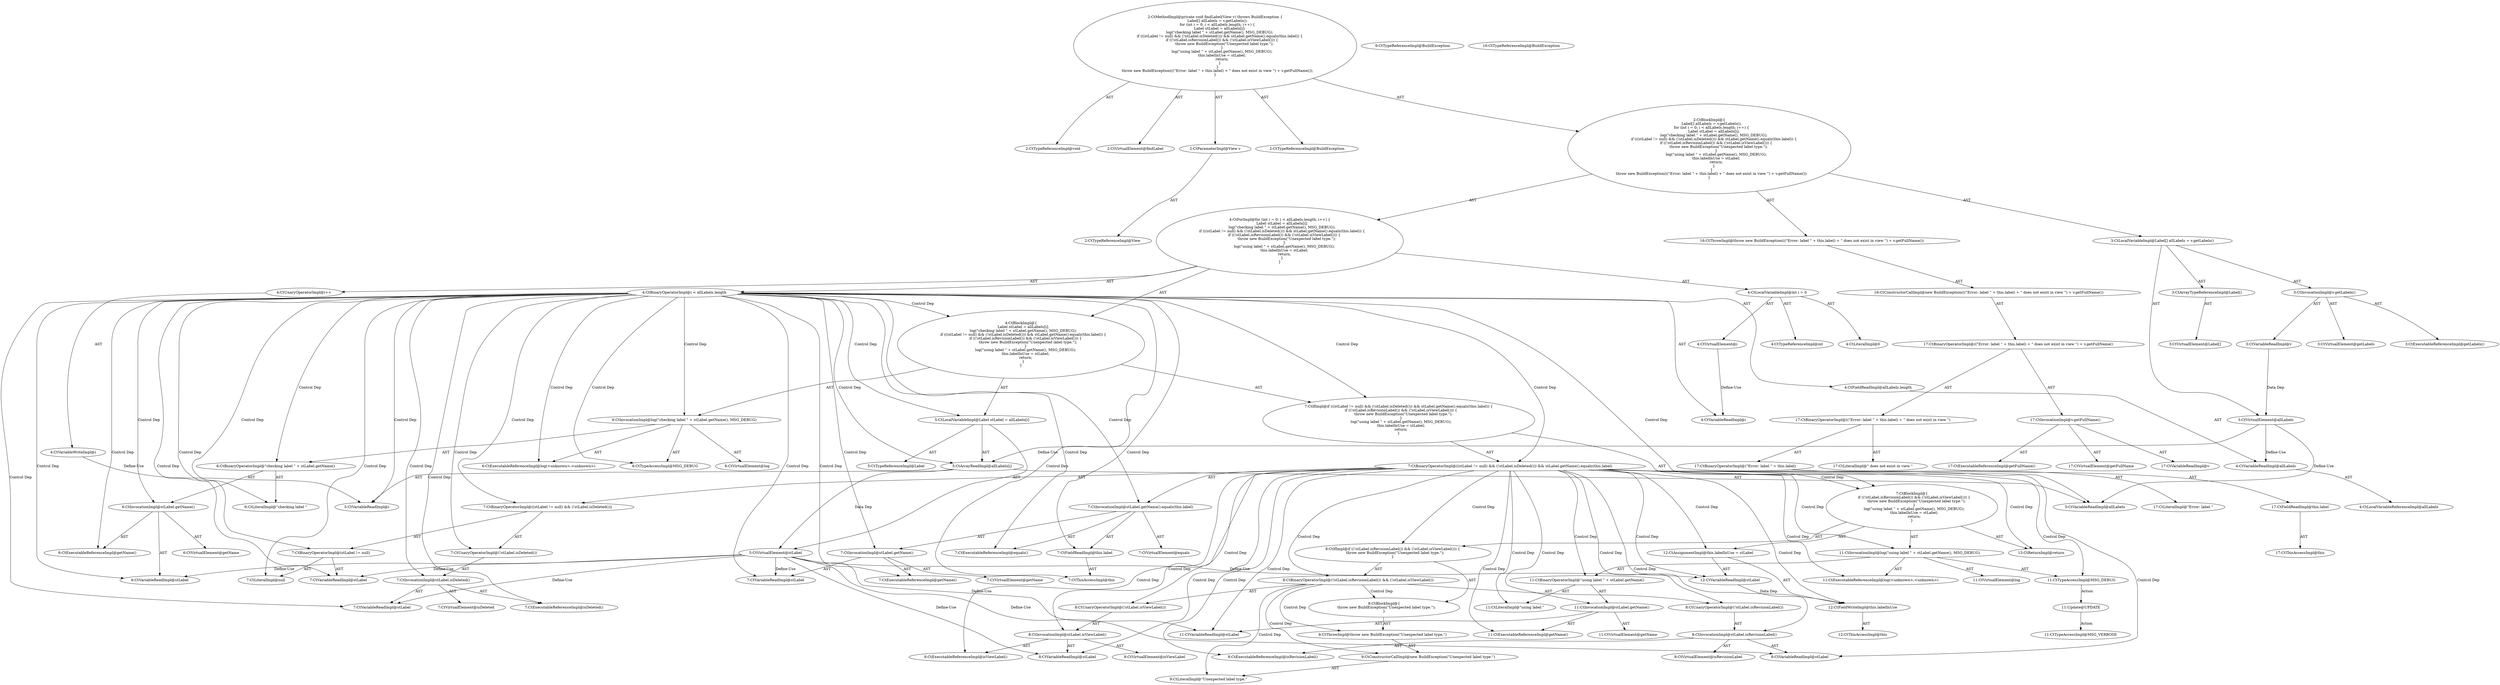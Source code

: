 digraph "findLabel#?,View" {
0 [label="2:CtTypeReferenceImpl@void" shape=ellipse]
1 [label="2:CtVirtualElement@findLabel" shape=ellipse]
2 [label="2:CtParameterImpl@View v" shape=ellipse]
3 [label="2:CtTypeReferenceImpl@View" shape=ellipse]
4 [label="2:CtTypeReferenceImpl@BuildException" shape=ellipse]
5 [label="3:CtVirtualElement@Label[]" shape=ellipse]
6 [label="3:CtArrayTypeReferenceImpl@Label[]" shape=ellipse]
7 [label="3:CtExecutableReferenceImpl@getLabels()" shape=ellipse]
8 [label="3:CtVirtualElement@getLabels" shape=ellipse]
9 [label="3:CtVariableReadImpl@v" shape=ellipse]
10 [label="3:CtInvocationImpl@v.getLabels()" shape=ellipse]
11 [label="3:CtVirtualElement@allLabels" shape=ellipse]
12 [label="3:CtLocalVariableImpl@Label[] allLabels = v.getLabels()" shape=ellipse]
13 [label="4:CtTypeReferenceImpl@int" shape=ellipse]
14 [label="4:CtLiteralImpl@0" shape=ellipse]
15 [label="4:CtVirtualElement@i" shape=ellipse]
16 [label="4:CtLocalVariableImpl@int i = 0" shape=ellipse]
17 [label="4:CtVariableReadImpl@i" shape=ellipse]
18 [label="4:CtVariableReadImpl@allLabels" shape=ellipse]
19 [label="4:CtLocalVariableReferenceImpl@allLabels" shape=ellipse]
20 [label="4:CtFieldReadImpl@allLabels.length" shape=ellipse]
21 [label="4:CtBinaryOperatorImpl@i < allLabels.length" shape=ellipse]
22 [label="4:CtVariableWriteImpl@i" shape=ellipse]
23 [label="4:CtUnaryOperatorImpl@i++" shape=ellipse]
24 [label="5:CtTypeReferenceImpl@Label" shape=ellipse]
25 [label="5:CtVariableReadImpl@allLabels" shape=ellipse]
26 [label="5:CtVariableReadImpl@i" shape=ellipse]
27 [label="5:CtArrayReadImpl@allLabels[i]" shape=ellipse]
28 [label="5:CtVirtualElement@stLabel" shape=ellipse]
29 [label="5:CtLocalVariableImpl@Label stLabel = allLabels[i]" shape=ellipse]
30 [label="6:CtExecutableReferenceImpl@log(<unknown>,<unknown>)" shape=ellipse]
31 [label="6:CtVirtualElement@log" shape=ellipse]
32 [label="6:CtLiteralImpl@\"checking label \"" shape=ellipse]
33 [label="6:CtExecutableReferenceImpl@getName()" shape=ellipse]
34 [label="6:CtVirtualElement@getName" shape=ellipse]
35 [label="6:CtVariableReadImpl@stLabel" shape=ellipse]
36 [label="6:CtInvocationImpl@stLabel.getName()" shape=ellipse]
37 [label="6:CtBinaryOperatorImpl@\"checking label \" + stLabel.getName()" shape=ellipse]
38 [label="6:CtTypeAccessImpl@MSG_DEBUG" shape=ellipse]
39 [label="6:CtInvocationImpl@log(\"checking label \" + stLabel.getName(), MSG_DEBUG)" shape=ellipse]
40 [label="7:CtVariableReadImpl@stLabel" shape=ellipse]
41 [label="7:CtLiteralImpl@null" shape=ellipse]
42 [label="7:CtBinaryOperatorImpl@(stLabel != null)" shape=ellipse]
43 [label="7:CtExecutableReferenceImpl@isDeleted()" shape=ellipse]
44 [label="7:CtVirtualElement@isDeleted" shape=ellipse]
45 [label="7:CtVariableReadImpl@stLabel" shape=ellipse]
46 [label="7:CtInvocationImpl@stLabel.isDeleted()" shape=ellipse]
47 [label="7:CtUnaryOperatorImpl@(!stLabel.isDeleted())" shape=ellipse]
48 [label="7:CtBinaryOperatorImpl@((stLabel != null) && (!stLabel.isDeleted()))" shape=ellipse]
49 [label="7:CtExecutableReferenceImpl@equals()" shape=ellipse]
50 [label="7:CtVirtualElement@equals" shape=ellipse]
51 [label="7:CtExecutableReferenceImpl@getName()" shape=ellipse]
52 [label="7:CtVirtualElement@getName" shape=ellipse]
53 [label="7:CtVariableReadImpl@stLabel" shape=ellipse]
54 [label="7:CtInvocationImpl@stLabel.getName()" shape=ellipse]
55 [label="7:CtThisAccessImpl@this" shape=ellipse]
56 [label="7:CtFieldReadImpl@this.label" shape=ellipse]
57 [label="7:CtInvocationImpl@stLabel.getName().equals(this.label)" shape=ellipse]
58 [label="7:CtBinaryOperatorImpl@((stLabel != null) && (!stLabel.isDeleted())) && stLabel.getName().equals(this.label)" shape=ellipse]
59 [label="8:CtExecutableReferenceImpl@isRevisionLabel()" shape=ellipse]
60 [label="8:CtVirtualElement@isRevisionLabel" shape=ellipse]
61 [label="8:CtVariableReadImpl@stLabel" shape=ellipse]
62 [label="8:CtInvocationImpl@stLabel.isRevisionLabel()" shape=ellipse]
63 [label="8:CtUnaryOperatorImpl@(!stLabel.isRevisionLabel())" shape=ellipse]
64 [label="8:CtExecutableReferenceImpl@isViewLabel()" shape=ellipse]
65 [label="8:CtVirtualElement@isViewLabel" shape=ellipse]
66 [label="8:CtVariableReadImpl@stLabel" shape=ellipse]
67 [label="8:CtInvocationImpl@stLabel.isViewLabel()" shape=ellipse]
68 [label="8:CtUnaryOperatorImpl@(!stLabel.isViewLabel())" shape=ellipse]
69 [label="8:CtBinaryOperatorImpl@(!stLabel.isRevisionLabel()) && (!stLabel.isViewLabel())" shape=ellipse]
70 [label="9:CtTypeReferenceImpl@BuildException" shape=ellipse]
71 [label="9:CtLiteralImpl@\"Unexpected label type.\"" shape=ellipse]
72 [label="9:CtConstructorCallImpl@new BuildException(\"Unexpected label type.\")" shape=ellipse]
73 [label="9:CtThrowImpl@throw new BuildException(\"Unexpected label type.\")" shape=ellipse]
74 [label="8:CtBlockImpl@\{
    throw new BuildException(\"Unexpected label type.\");
\}" shape=ellipse]
75 [label="8:CtIfImpl@if ((!stLabel.isRevisionLabel()) && (!stLabel.isViewLabel())) \{
    throw new BuildException(\"Unexpected label type.\");
\}" shape=ellipse]
76 [label="11:CtExecutableReferenceImpl@log(<unknown>,<unknown>)" shape=ellipse]
77 [label="11:CtVirtualElement@log" shape=ellipse]
78 [label="11:CtLiteralImpl@\"using label \"" shape=ellipse]
79 [label="11:CtExecutableReferenceImpl@getName()" shape=ellipse]
80 [label="11:CtVirtualElement@getName" shape=ellipse]
81 [label="11:CtVariableReadImpl@stLabel" shape=ellipse]
82 [label="11:CtInvocationImpl@stLabel.getName()" shape=ellipse]
83 [label="11:CtBinaryOperatorImpl@\"using label \" + stLabel.getName()" shape=ellipse]
84 [label="11:CtTypeAccessImpl@MSG_DEBUG" shape=ellipse]
85 [label="11:CtInvocationImpl@log(\"using label \" + stLabel.getName(), MSG_DEBUG)" shape=ellipse]
86 [label="12:CtFieldWriteImpl@this.labelInUse" shape=ellipse]
87 [label="12:CtThisAccessImpl@this" shape=ellipse]
88 [label="12:CtVariableReadImpl@stLabel" shape=ellipse]
89 [label="12:CtAssignmentImpl@this.labelInUse = stLabel" shape=ellipse]
90 [label="13:CtReturnImpl@return" shape=ellipse]
91 [label="7:CtBlockImpl@\{
    if ((!stLabel.isRevisionLabel()) && (!stLabel.isViewLabel())) \{
        throw new BuildException(\"Unexpected label type.\");
    \}
    log(\"using label \" + stLabel.getName(), MSG_DEBUG);
    this.labelInUse = stLabel;
    return;
\}" shape=ellipse]
92 [label="7:CtIfImpl@if (((stLabel != null) && (!stLabel.isDeleted())) && stLabel.getName().equals(this.label)) \{
    if ((!stLabel.isRevisionLabel()) && (!stLabel.isViewLabel())) \{
        throw new BuildException(\"Unexpected label type.\");
    \}
    log(\"using label \" + stLabel.getName(), MSG_DEBUG);
    this.labelInUse = stLabel;
    return;
\}" shape=ellipse]
93 [label="4:CtBlockImpl@\{
    Label stLabel = allLabels[i];
    log(\"checking label \" + stLabel.getName(), MSG_DEBUG);
    if (((stLabel != null) && (!stLabel.isDeleted())) && stLabel.getName().equals(this.label)) \{
        if ((!stLabel.isRevisionLabel()) && (!stLabel.isViewLabel())) \{
            throw new BuildException(\"Unexpected label type.\");
        \}
        log(\"using label \" + stLabel.getName(), MSG_DEBUG);
        this.labelInUse = stLabel;
        return;
    \}
\}" shape=ellipse]
94 [label="4:CtForImpl@for (int i = 0; i < allLabels.length; i++) \{
    Label stLabel = allLabels[i];
    log(\"checking label \" + stLabel.getName(), MSG_DEBUG);
    if (((stLabel != null) && (!stLabel.isDeleted())) && stLabel.getName().equals(this.label)) \{
        if ((!stLabel.isRevisionLabel()) && (!stLabel.isViewLabel())) \{
            throw new BuildException(\"Unexpected label type.\");
        \}
        log(\"using label \" + stLabel.getName(), MSG_DEBUG);
        this.labelInUse = stLabel;
        return;
    \}
\}" shape=ellipse]
95 [label="16:CtTypeReferenceImpl@BuildException" shape=ellipse]
96 [label="17:CtLiteralImpl@\"Error: label \"" shape=ellipse]
97 [label="17:CtThisAccessImpl@this" shape=ellipse]
98 [label="17:CtFieldReadImpl@this.label" shape=ellipse]
99 [label="17:CtBinaryOperatorImpl@(\"Error: label \" + this.label)" shape=ellipse]
100 [label="17:CtLiteralImpl@\" does not exist in view \"" shape=ellipse]
101 [label="17:CtBinaryOperatorImpl@((\"Error: label \" + this.label) + \" does not exist in view \")" shape=ellipse]
102 [label="17:CtExecutableReferenceImpl@getFullName()" shape=ellipse]
103 [label="17:CtVirtualElement@getFullName" shape=ellipse]
104 [label="17:CtVariableReadImpl@v" shape=ellipse]
105 [label="17:CtInvocationImpl@v.getFullName()" shape=ellipse]
106 [label="17:CtBinaryOperatorImpl@((\"Error: label \" + this.label) + \" does not exist in view \") + v.getFullName()" shape=ellipse]
107 [label="16:CtConstructorCallImpl@new BuildException(((\"Error: label \" + this.label) + \" does not exist in view \") + v.getFullName())" shape=ellipse]
108 [label="16:CtThrowImpl@throw new BuildException(((\"Error: label \" + this.label) + \" does not exist in view \") + v.getFullName())" shape=ellipse]
109 [label="2:CtBlockImpl@\{
    Label[] allLabels = v.getLabels();
    for (int i = 0; i < allLabels.length; i++) \{
        Label stLabel = allLabels[i];
        log(\"checking label \" + stLabel.getName(), MSG_DEBUG);
        if (((stLabel != null) && (!stLabel.isDeleted())) && stLabel.getName().equals(this.label)) \{
            if ((!stLabel.isRevisionLabel()) && (!stLabel.isViewLabel())) \{
                throw new BuildException(\"Unexpected label type.\");
            \}
            log(\"using label \" + stLabel.getName(), MSG_DEBUG);
            this.labelInUse = stLabel;
            return;
        \}
    \}
    throw new BuildException(((\"Error: label \" + this.label) + \" does not exist in view \") + v.getFullName());
\}" shape=ellipse]
110 [label="2:CtMethodImpl@private void findLabel(View v) throws BuildException \{
    Label[] allLabels = v.getLabels();
    for (int i = 0; i < allLabels.length; i++) \{
        Label stLabel = allLabels[i];
        log(\"checking label \" + stLabel.getName(), MSG_DEBUG);
        if (((stLabel != null) && (!stLabel.isDeleted())) && stLabel.getName().equals(this.label)) \{
            if ((!stLabel.isRevisionLabel()) && (!stLabel.isViewLabel())) \{
                throw new BuildException(\"Unexpected label type.\");
            \}
            log(\"using label \" + stLabel.getName(), MSG_DEBUG);
            this.labelInUse = stLabel;
            return;
        \}
    \}
    throw new BuildException(((\"Error: label \" + this.label) + \" does not exist in view \") + v.getFullName());
\}" shape=ellipse]
111 [label="11:Update@UPDATE" shape=ellipse]
112 [label="11:CtTypeAccessImpl@MSG_VERBOSE" shape=ellipse]
2 -> 3 [label="AST"];
6 -> 5 [label="AST"];
9 -> 11 [label="Data Dep"];
10 -> 8 [label="AST"];
10 -> 9 [label="AST"];
10 -> 7 [label="AST"];
11 -> 18 [label="Define-Use"];
11 -> 25 [label="Define-Use"];
11 -> 27 [label="Define-Use"];
12 -> 11 [label="AST"];
12 -> 6 [label="AST"];
12 -> 10 [label="AST"];
15 -> 17 [label="Define-Use"];
16 -> 15 [label="AST"];
16 -> 13 [label="AST"];
16 -> 14 [label="AST"];
18 -> 19 [label="AST"];
20 -> 18 [label="AST"];
21 -> 17 [label="AST"];
21 -> 20 [label="AST"];
21 -> 93 [label="Control Dep"];
21 -> 29 [label="Control Dep"];
21 -> 27 [label="Control Dep"];
21 -> 25 [label="Control Dep"];
21 -> 26 [label="Control Dep"];
21 -> 39 [label="Control Dep"];
21 -> 30 [label="Control Dep"];
21 -> 37 [label="Control Dep"];
21 -> 32 [label="Control Dep"];
21 -> 36 [label="Control Dep"];
21 -> 33 [label="Control Dep"];
21 -> 35 [label="Control Dep"];
21 -> 38 [label="Control Dep"];
21 -> 92 [label="Control Dep"];
21 -> 58 [label="Control Dep"];
21 -> 48 [label="Control Dep"];
21 -> 42 [label="Control Dep"];
21 -> 40 [label="Control Dep"];
21 -> 41 [label="Control Dep"];
21 -> 47 [label="Control Dep"];
21 -> 46 [label="Control Dep"];
21 -> 43 [label="Control Dep"];
21 -> 45 [label="Control Dep"];
21 -> 57 [label="Control Dep"];
21 -> 49 [label="Control Dep"];
21 -> 54 [label="Control Dep"];
21 -> 51 [label="Control Dep"];
21 -> 53 [label="Control Dep"];
21 -> 56 [label="Control Dep"];
21 -> 55 [label="Control Dep"];
22 -> 26 [label="Define-Use"];
23 -> 22 [label="AST"];
27 -> 25 [label="AST"];
27 -> 26 [label="AST"];
27 -> 28 [label="Data Dep"];
28 -> 35 [label="Define-Use"];
28 -> 40 [label="Define-Use"];
28 -> 45 [label="Define-Use"];
28 -> 53 [label="Define-Use"];
28 -> 61 [label="Define-Use"];
28 -> 66 [label="Define-Use"];
28 -> 81 [label="Define-Use"];
28 -> 88 [label="Define-Use"];
29 -> 28 [label="AST"];
29 -> 24 [label="AST"];
29 -> 27 [label="AST"];
36 -> 34 [label="AST"];
36 -> 35 [label="AST"];
36 -> 33 [label="AST"];
37 -> 32 [label="AST"];
37 -> 36 [label="AST"];
39 -> 31 [label="AST"];
39 -> 30 [label="AST"];
39 -> 37 [label="AST"];
39 -> 38 [label="AST"];
42 -> 40 [label="AST"];
42 -> 41 [label="AST"];
46 -> 44 [label="AST"];
46 -> 45 [label="AST"];
46 -> 43 [label="AST"];
47 -> 46 [label="AST"];
48 -> 42 [label="AST"];
48 -> 47 [label="AST"];
54 -> 52 [label="AST"];
54 -> 53 [label="AST"];
54 -> 51 [label="AST"];
56 -> 55 [label="AST"];
57 -> 50 [label="AST"];
57 -> 54 [label="AST"];
57 -> 49 [label="AST"];
57 -> 56 [label="AST"];
58 -> 48 [label="AST"];
58 -> 57 [label="AST"];
58 -> 91 [label="Control Dep"];
58 -> 75 [label="Control Dep"];
58 -> 69 [label="Control Dep"];
58 -> 63 [label="Control Dep"];
58 -> 62 [label="Control Dep"];
58 -> 59 [label="Control Dep"];
58 -> 61 [label="Control Dep"];
58 -> 68 [label="Control Dep"];
58 -> 67 [label="Control Dep"];
58 -> 64 [label="Control Dep"];
58 -> 66 [label="Control Dep"];
58 -> 85 [label="Control Dep"];
58 -> 76 [label="Control Dep"];
58 -> 83 [label="Control Dep"];
58 -> 78 [label="Control Dep"];
58 -> 82 [label="Control Dep"];
58 -> 79 [label="Control Dep"];
58 -> 81 [label="Control Dep"];
58 -> 84 [label="Control Dep"];
58 -> 89 [label="Control Dep"];
58 -> 86 [label="Control Dep"];
58 -> 88 [label="Control Dep"];
58 -> 90 [label="Control Dep"];
62 -> 60 [label="AST"];
62 -> 61 [label="AST"];
62 -> 59 [label="AST"];
63 -> 62 [label="AST"];
67 -> 65 [label="AST"];
67 -> 66 [label="AST"];
67 -> 64 [label="AST"];
68 -> 67 [label="AST"];
69 -> 63 [label="AST"];
69 -> 68 [label="AST"];
69 -> 74 [label="Control Dep"];
69 -> 73 [label="Control Dep"];
69 -> 72 [label="Control Dep"];
69 -> 71 [label="Control Dep"];
72 -> 71 [label="AST"];
73 -> 72 [label="AST"];
74 -> 73 [label="AST"];
75 -> 69 [label="AST"];
75 -> 74 [label="AST"];
82 -> 80 [label="AST"];
82 -> 81 [label="AST"];
82 -> 79 [label="AST"];
83 -> 78 [label="AST"];
83 -> 82 [label="AST"];
84 -> 111 [label="Action"];
85 -> 77 [label="AST"];
85 -> 76 [label="AST"];
85 -> 83 [label="AST"];
85 -> 84 [label="AST"];
86 -> 87 [label="AST"];
88 -> 86 [label="Data Dep"];
89 -> 86 [label="AST"];
89 -> 88 [label="AST"];
91 -> 75 [label="AST"];
91 -> 85 [label="AST"];
91 -> 89 [label="AST"];
91 -> 90 [label="AST"];
92 -> 58 [label="AST"];
92 -> 91 [label="AST"];
93 -> 29 [label="AST"];
93 -> 39 [label="AST"];
93 -> 92 [label="AST"];
94 -> 16 [label="AST"];
94 -> 21 [label="AST"];
94 -> 23 [label="AST"];
94 -> 93 [label="AST"];
98 -> 97 [label="AST"];
99 -> 96 [label="AST"];
99 -> 98 [label="AST"];
101 -> 99 [label="AST"];
101 -> 100 [label="AST"];
105 -> 103 [label="AST"];
105 -> 104 [label="AST"];
105 -> 102 [label="AST"];
106 -> 101 [label="AST"];
106 -> 105 [label="AST"];
107 -> 106 [label="AST"];
108 -> 107 [label="AST"];
109 -> 12 [label="AST"];
109 -> 94 [label="AST"];
109 -> 108 [label="AST"];
110 -> 1 [label="AST"];
110 -> 0 [label="AST"];
110 -> 2 [label="AST"];
110 -> 4 [label="AST"];
110 -> 109 [label="AST"];
111 -> 112 [label="Action"];
}